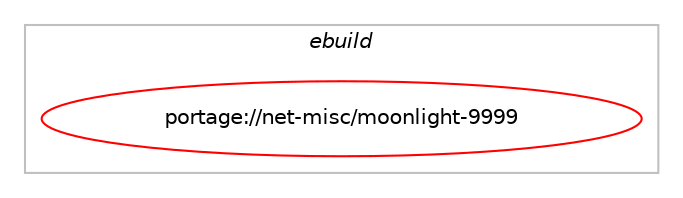digraph prolog {

# *************
# Graph options
# *************

newrank=true;
concentrate=true;
compound=true;
graph [rankdir=LR,fontname=Helvetica,fontsize=10,ranksep=1.5];#, ranksep=2.5, nodesep=0.2];
edge  [arrowhead=vee];
node  [fontname=Helvetica,fontsize=10];

# **********
# The ebuild
# **********

subgraph cluster_leftcol {
color=gray;
label=<<i>ebuild</i>>;
id [label="portage://net-misc/moonlight-9999", color=red, width=4, href="../net-misc/moonlight-9999.svg"];
}

# ****************
# The dependencies
# ****************

subgraph cluster_midcol {
color=gray;
label=<<i>dependencies</i>>;
subgraph cluster_compile {
fillcolor="#eeeeee";
style=filled;
label=<<i>compile</i>>;
# *** BEGIN UNKNOWN DEPENDENCY TYPE (TODO) ***
# id -> equal(use_conditional_group(negative,qt6,portage://net-misc/moonlight-9999,[use_conditional_group(positive,qt5,portage://net-misc/moonlight-9999,[package_dependency(portage://net-misc/moonlight-9999,install,no,dev-qt,qtcore,none,[,,],[slot(5)],[]),package_dependency(portage://net-misc/moonlight-9999,install,no,dev-qt,qtgui,none,[,,],[slot(5)],[]),package_dependency(portage://net-misc/moonlight-9999,install,no,dev-qt,qtnetwork,none,[,,],[slot(5)],[]),package_dependency(portage://net-misc/moonlight-9999,install,no,dev-qt,qtquickcontrols2,none,[,,],[slot(5)],[]),package_dependency(portage://net-misc/moonlight-9999,install,no,dev-qt,qtsvg,none,[,,],[slot(5)],[]),package_dependency(portage://net-misc/moonlight-9999,install,no,dev-qt,qtwidgets,none,[,,],[slot(5)],[])])]))
# *** END UNKNOWN DEPENDENCY TYPE (TODO) ***

# *** BEGIN UNKNOWN DEPENDENCY TYPE (TODO) ***
# id -> equal(use_conditional_group(positive,X,portage://net-misc/moonlight-9999,[package_dependency(portage://net-misc/moonlight-9999,install,no,x11-libs,libX11,none,[,,],[],[])]))
# *** END UNKNOWN DEPENDENCY TYPE (TODO) ***

# *** BEGIN UNKNOWN DEPENDENCY TYPE (TODO) ***
# id -> equal(use_conditional_group(positive,libdrm,portage://net-misc/moonlight-9999,[package_dependency(portage://net-misc/moonlight-9999,install,no,x11-libs,libdrm,none,[,,],[],[])]))
# *** END UNKNOWN DEPENDENCY TYPE (TODO) ***

# *** BEGIN UNKNOWN DEPENDENCY TYPE (TODO) ***
# id -> equal(use_conditional_group(positive,qt6,portage://net-misc/moonlight-9999,[package_dependency(portage://net-misc/moonlight-9999,install,no,dev-qt,qtbase,none,[,,],[slot(6)],[use(enable(gui),none),use(enable(network),none)]),package_dependency(portage://net-misc/moonlight-9999,install,no,dev-qt,qtdeclarative,none,[,,],[slot(6)],[use(enable(svg),none)])]))
# *** END UNKNOWN DEPENDENCY TYPE (TODO) ***

# *** BEGIN UNKNOWN DEPENDENCY TYPE (TODO) ***
# id -> equal(use_conditional_group(positive,soundio,portage://net-misc/moonlight-9999,[package_dependency(portage://net-misc/moonlight-9999,install,no,media-libs,libsoundio,none,[,,],any_same_slot,[])]))
# *** END UNKNOWN DEPENDENCY TYPE (TODO) ***

# *** BEGIN UNKNOWN DEPENDENCY TYPE (TODO) ***
# id -> equal(use_conditional_group(positive,vaapi,portage://net-misc/moonlight-9999,[package_dependency(portage://net-misc/moonlight-9999,install,no,media-libs,libva,none,[,,],any_same_slot,[use(optenable(wayland),none),use(optenable(X),none)])]))
# *** END UNKNOWN DEPENDENCY TYPE (TODO) ***

# *** BEGIN UNKNOWN DEPENDENCY TYPE (TODO) ***
# id -> equal(use_conditional_group(positive,vdpau,portage://net-misc/moonlight-9999,[package_dependency(portage://net-misc/moonlight-9999,install,no,x11-libs,libvdpau,none,[,,],[],[]),package_dependency(portage://net-misc/moonlight-9999,install,no,media-libs,libsdl2,none,[,,],[],[use(enable(X),none)])]))
# *** END UNKNOWN DEPENDENCY TYPE (TODO) ***

# *** BEGIN UNKNOWN DEPENDENCY TYPE (TODO) ***
# id -> equal(use_conditional_group(positive,wayland,portage://net-misc/moonlight-9999,[package_dependency(portage://net-misc/moonlight-9999,install,no,dev-libs,wayland,none,[,,],[],[])]))
# *** END UNKNOWN DEPENDENCY TYPE (TODO) ***

# *** BEGIN UNKNOWN DEPENDENCY TYPE (TODO) ***
# id -> equal(package_dependency(portage://net-misc/moonlight-9999,install,no,dev-libs,openssl,none,[,,],any_same_slot,[]))
# *** END UNKNOWN DEPENDENCY TYPE (TODO) ***

# *** BEGIN UNKNOWN DEPENDENCY TYPE (TODO) ***
# id -> equal(package_dependency(portage://net-misc/moonlight-9999,install,no,media-libs,libglvnd,none,[,,],[],[]))
# *** END UNKNOWN DEPENDENCY TYPE (TODO) ***

# *** BEGIN UNKNOWN DEPENDENCY TYPE (TODO) ***
# id -> equal(package_dependency(portage://net-misc/moonlight-9999,install,no,media-libs,libplacebo,none,[,,],any_same_slot,[]))
# *** END UNKNOWN DEPENDENCY TYPE (TODO) ***

# *** BEGIN UNKNOWN DEPENDENCY TYPE (TODO) ***
# id -> equal(package_dependency(portage://net-misc/moonlight-9999,install,no,media-libs,libsdl2,none,[,,],[],[use(enable(gles2),none),use(enable(haptic),none),use(enable(kms),none),use(enable(joystick),none),use(enable(sound),none),use(enable(video),none)]))
# *** END UNKNOWN DEPENDENCY TYPE (TODO) ***

# *** BEGIN UNKNOWN DEPENDENCY TYPE (TODO) ***
# id -> equal(package_dependency(portage://net-misc/moonlight-9999,install,no,media-libs,opus,none,[,,],[],[]))
# *** END UNKNOWN DEPENDENCY TYPE (TODO) ***

# *** BEGIN UNKNOWN DEPENDENCY TYPE (TODO) ***
# id -> equal(package_dependency(portage://net-misc/moonlight-9999,install,no,media-libs,sdl2-ttf,none,[,,],[],[]))
# *** END UNKNOWN DEPENDENCY TYPE (TODO) ***

# *** BEGIN UNKNOWN DEPENDENCY TYPE (TODO) ***
# id -> equal(package_dependency(portage://net-misc/moonlight-9999,install,no,media-video,ffmpeg,none,[,,],any_same_slot,[use(optenable(cuda),none),use(optenable(libdrm),none)]))
# *** END UNKNOWN DEPENDENCY TYPE (TODO) ***

}
subgraph cluster_compileandrun {
fillcolor="#eeeeee";
style=filled;
label=<<i>compile and run</i>>;
}
subgraph cluster_run {
fillcolor="#eeeeee";
style=filled;
label=<<i>run</i>>;
# *** BEGIN UNKNOWN DEPENDENCY TYPE (TODO) ***
# id -> equal(use_conditional_group(negative,qt6,portage://net-misc/moonlight-9999,[use_conditional_group(positive,qt5,portage://net-misc/moonlight-9999,[package_dependency(portage://net-misc/moonlight-9999,run,no,dev-qt,qtcore,none,[,,],[slot(5)],[]),package_dependency(portage://net-misc/moonlight-9999,run,no,dev-qt,qtgui,none,[,,],[slot(5)],[]),package_dependency(portage://net-misc/moonlight-9999,run,no,dev-qt,qtnetwork,none,[,,],[slot(5)],[]),package_dependency(portage://net-misc/moonlight-9999,run,no,dev-qt,qtquickcontrols2,none,[,,],[slot(5)],[]),package_dependency(portage://net-misc/moonlight-9999,run,no,dev-qt,qtsvg,none,[,,],[slot(5)],[]),package_dependency(portage://net-misc/moonlight-9999,run,no,dev-qt,qtwidgets,none,[,,],[slot(5)],[])])]))
# *** END UNKNOWN DEPENDENCY TYPE (TODO) ***

# *** BEGIN UNKNOWN DEPENDENCY TYPE (TODO) ***
# id -> equal(use_conditional_group(positive,X,portage://net-misc/moonlight-9999,[package_dependency(portage://net-misc/moonlight-9999,run,no,x11-libs,libX11,none,[,,],[],[])]))
# *** END UNKNOWN DEPENDENCY TYPE (TODO) ***

# *** BEGIN UNKNOWN DEPENDENCY TYPE (TODO) ***
# id -> equal(use_conditional_group(positive,libdrm,portage://net-misc/moonlight-9999,[package_dependency(portage://net-misc/moonlight-9999,run,no,x11-libs,libdrm,none,[,,],[],[])]))
# *** END UNKNOWN DEPENDENCY TYPE (TODO) ***

# *** BEGIN UNKNOWN DEPENDENCY TYPE (TODO) ***
# id -> equal(use_conditional_group(positive,qt6,portage://net-misc/moonlight-9999,[package_dependency(portage://net-misc/moonlight-9999,run,no,dev-qt,qtbase,none,[,,],[slot(6)],[use(enable(gui),none),use(enable(network),none)]),package_dependency(portage://net-misc/moonlight-9999,run,no,dev-qt,qtdeclarative,none,[,,],[slot(6)],[use(enable(svg),none)])]))
# *** END UNKNOWN DEPENDENCY TYPE (TODO) ***

# *** BEGIN UNKNOWN DEPENDENCY TYPE (TODO) ***
# id -> equal(use_conditional_group(positive,soundio,portage://net-misc/moonlight-9999,[package_dependency(portage://net-misc/moonlight-9999,run,no,media-libs,libsoundio,none,[,,],any_same_slot,[])]))
# *** END UNKNOWN DEPENDENCY TYPE (TODO) ***

# *** BEGIN UNKNOWN DEPENDENCY TYPE (TODO) ***
# id -> equal(use_conditional_group(positive,vaapi,portage://net-misc/moonlight-9999,[package_dependency(portage://net-misc/moonlight-9999,run,no,media-libs,libva,none,[,,],any_same_slot,[use(optenable(wayland),none),use(optenable(X),none)])]))
# *** END UNKNOWN DEPENDENCY TYPE (TODO) ***

# *** BEGIN UNKNOWN DEPENDENCY TYPE (TODO) ***
# id -> equal(use_conditional_group(positive,vdpau,portage://net-misc/moonlight-9999,[package_dependency(portage://net-misc/moonlight-9999,run,no,x11-libs,libvdpau,none,[,,],[],[]),package_dependency(portage://net-misc/moonlight-9999,run,no,media-libs,libsdl2,none,[,,],[],[use(enable(X),none)])]))
# *** END UNKNOWN DEPENDENCY TYPE (TODO) ***

# *** BEGIN UNKNOWN DEPENDENCY TYPE (TODO) ***
# id -> equal(use_conditional_group(positive,wayland,portage://net-misc/moonlight-9999,[package_dependency(portage://net-misc/moonlight-9999,run,no,dev-libs,wayland,none,[,,],[],[])]))
# *** END UNKNOWN DEPENDENCY TYPE (TODO) ***

# *** BEGIN UNKNOWN DEPENDENCY TYPE (TODO) ***
# id -> equal(package_dependency(portage://net-misc/moonlight-9999,run,no,dev-libs,openssl,none,[,,],any_same_slot,[]))
# *** END UNKNOWN DEPENDENCY TYPE (TODO) ***

# *** BEGIN UNKNOWN DEPENDENCY TYPE (TODO) ***
# id -> equal(package_dependency(portage://net-misc/moonlight-9999,run,no,media-libs,libglvnd,none,[,,],[],[]))
# *** END UNKNOWN DEPENDENCY TYPE (TODO) ***

# *** BEGIN UNKNOWN DEPENDENCY TYPE (TODO) ***
# id -> equal(package_dependency(portage://net-misc/moonlight-9999,run,no,media-libs,libplacebo,none,[,,],any_same_slot,[]))
# *** END UNKNOWN DEPENDENCY TYPE (TODO) ***

# *** BEGIN UNKNOWN DEPENDENCY TYPE (TODO) ***
# id -> equal(package_dependency(portage://net-misc/moonlight-9999,run,no,media-libs,libsdl2,none,[,,],[],[use(enable(gles2),none),use(enable(haptic),none),use(enable(kms),none),use(enable(joystick),none),use(enable(sound),none),use(enable(video),none)]))
# *** END UNKNOWN DEPENDENCY TYPE (TODO) ***

# *** BEGIN UNKNOWN DEPENDENCY TYPE (TODO) ***
# id -> equal(package_dependency(portage://net-misc/moonlight-9999,run,no,media-libs,opus,none,[,,],[],[]))
# *** END UNKNOWN DEPENDENCY TYPE (TODO) ***

# *** BEGIN UNKNOWN DEPENDENCY TYPE (TODO) ***
# id -> equal(package_dependency(portage://net-misc/moonlight-9999,run,no,media-libs,sdl2-ttf,none,[,,],[],[]))
# *** END UNKNOWN DEPENDENCY TYPE (TODO) ***

# *** BEGIN UNKNOWN DEPENDENCY TYPE (TODO) ***
# id -> equal(package_dependency(portage://net-misc/moonlight-9999,run,no,media-video,ffmpeg,none,[,,],any_same_slot,[use(optenable(cuda),none),use(optenable(libdrm),none)]))
# *** END UNKNOWN DEPENDENCY TYPE (TODO) ***

}
}

# **************
# The candidates
# **************

subgraph cluster_choices {
rank=same;
color=gray;
label=<<i>candidates</i>>;

}

}
